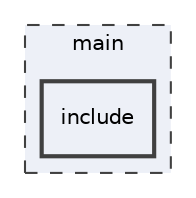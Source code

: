 digraph "/home/germanv/Documentos/proyectos_prueba_tecnica/modbus/dev-iot/main/include"
{
 // LATEX_PDF_SIZE
  edge [fontname="Helvetica",fontsize="10",labelfontname="Helvetica",labelfontsize="10"];
  node [fontname="Helvetica",fontsize="10",shape=record];
  compound=true
  subgraph clusterdir_5c982d53a68cdbcd421152b4020263a9 {
    graph [ bgcolor="#edf0f7", pencolor="grey25", style="filled,dashed,", label="main", fontname="Helvetica", fontsize="10", URL="dir_5c982d53a68cdbcd421152b4020263a9.html"]
  dir_bad007344d42f4b5340fab5412b591e5 [shape=box, label="include", style="filled,bold,", fillcolor="#edf0f7", color="grey25", URL="dir_bad007344d42f4b5340fab5412b591e5.html"];
  }
}
